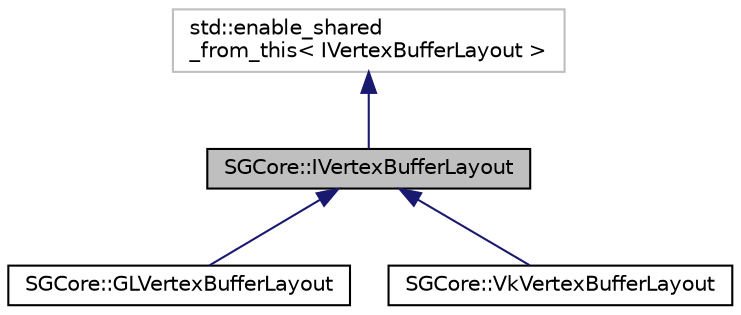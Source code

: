 digraph "SGCore::IVertexBufferLayout"
{
 // LATEX_PDF_SIZE
  edge [fontname="Helvetica",fontsize="10",labelfontname="Helvetica",labelfontsize="10"];
  node [fontname="Helvetica",fontsize="10",shape=record];
  Node1 [label="SGCore::IVertexBufferLayout",height=0.2,width=0.4,color="black", fillcolor="grey75", style="filled", fontcolor="black",tooltip=" "];
  Node2 -> Node1 [dir="back",color="midnightblue",fontsize="10",style="solid"];
  Node2 [label="std::enable_shared\l_from_this\< IVertexBufferLayout \>",height=0.2,width=0.4,color="grey75", fillcolor="white", style="filled",tooltip=" "];
  Node1 -> Node3 [dir="back",color="midnightblue",fontsize="10",style="solid"];
  Node3 [label="SGCore::GLVertexBufferLayout",height=0.2,width=0.4,color="black", fillcolor="white", style="filled",URL="$classSGCore_1_1GLVertexBufferLayout.html",tooltip=" "];
  Node1 -> Node4 [dir="back",color="midnightblue",fontsize="10",style="solid"];
  Node4 [label="SGCore::VkVertexBufferLayout",height=0.2,width=0.4,color="black", fillcolor="white", style="filled",URL="$classSGCore_1_1VkVertexBufferLayout.html",tooltip=" "];
}
